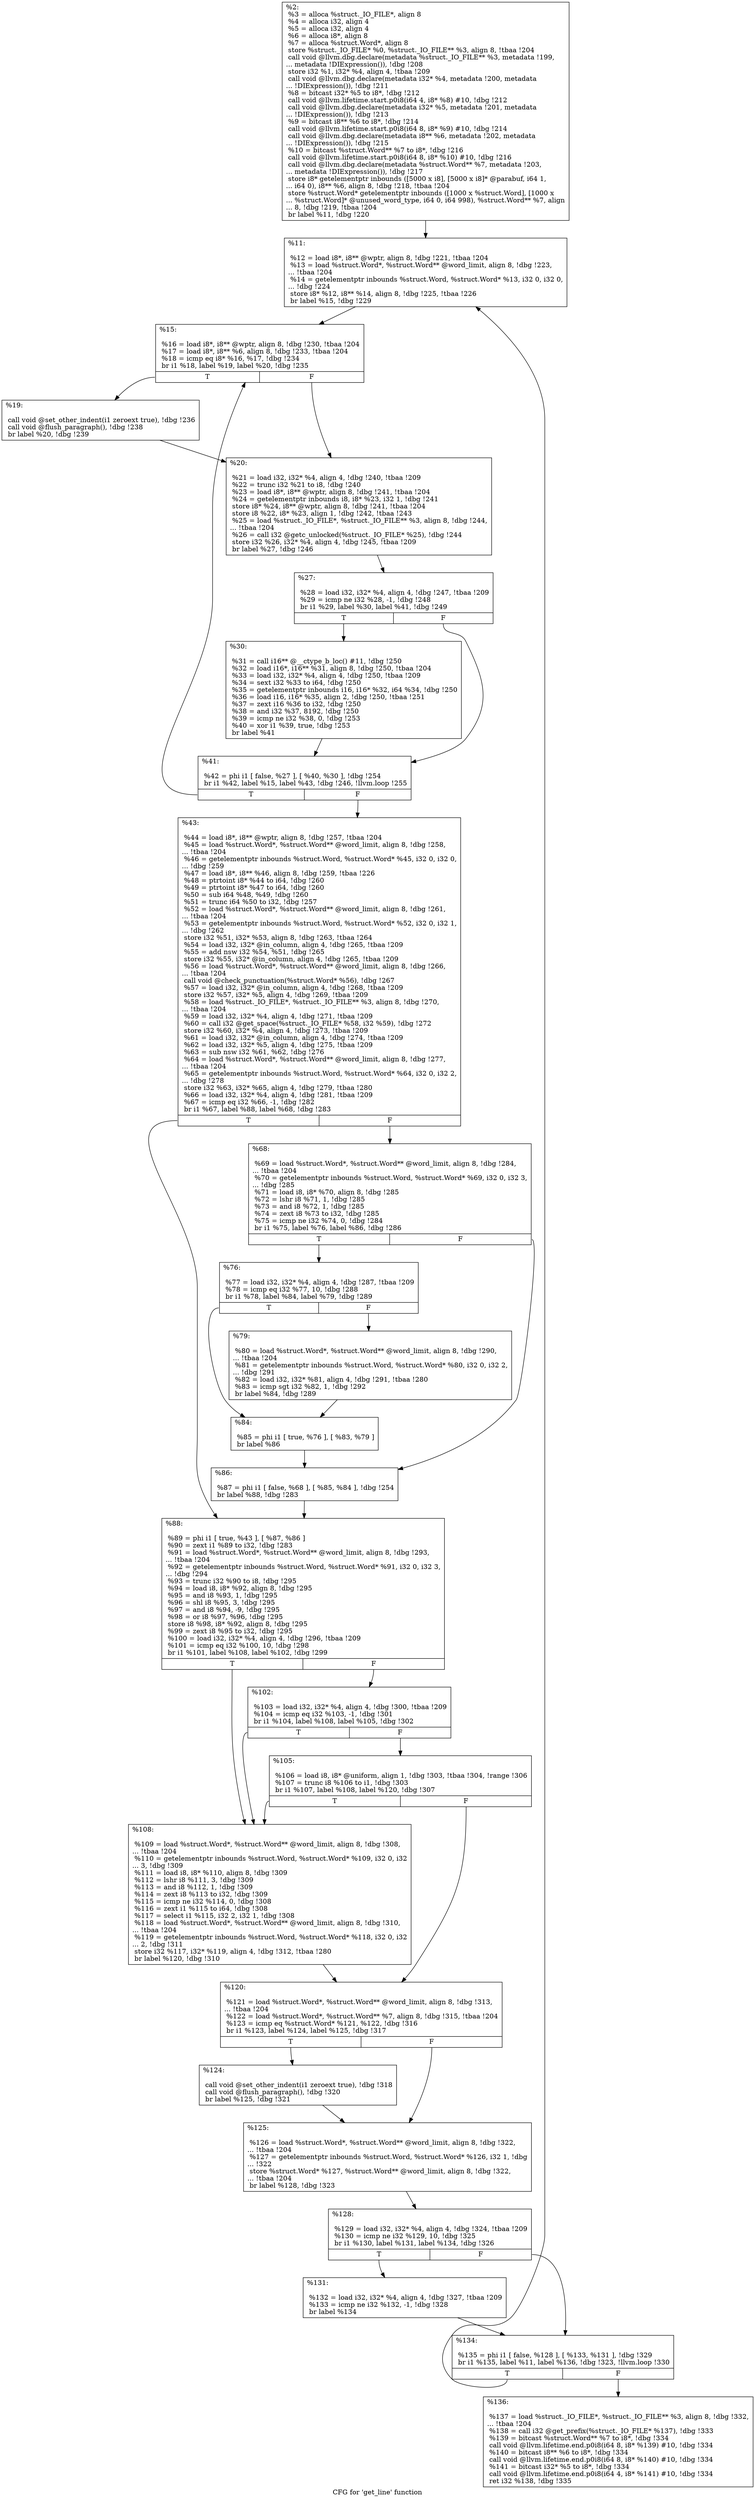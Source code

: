 digraph "CFG for 'get_line' function" {
	label="CFG for 'get_line' function";

	Node0xc62340 [shape=record,label="{%2:\l  %3 = alloca %struct._IO_FILE*, align 8\l  %4 = alloca i32, align 4\l  %5 = alloca i32, align 4\l  %6 = alloca i8*, align 8\l  %7 = alloca %struct.Word*, align 8\l  store %struct._IO_FILE* %0, %struct._IO_FILE** %3, align 8, !tbaa !204\l  call void @llvm.dbg.declare(metadata %struct._IO_FILE** %3, metadata !199,\l... metadata !DIExpression()), !dbg !208\l  store i32 %1, i32* %4, align 4, !tbaa !209\l  call void @llvm.dbg.declare(metadata i32* %4, metadata !200, metadata\l... !DIExpression()), !dbg !211\l  %8 = bitcast i32* %5 to i8*, !dbg !212\l  call void @llvm.lifetime.start.p0i8(i64 4, i8* %8) #10, !dbg !212\l  call void @llvm.dbg.declare(metadata i32* %5, metadata !201, metadata\l... !DIExpression()), !dbg !213\l  %9 = bitcast i8** %6 to i8*, !dbg !214\l  call void @llvm.lifetime.start.p0i8(i64 8, i8* %9) #10, !dbg !214\l  call void @llvm.dbg.declare(metadata i8** %6, metadata !202, metadata\l... !DIExpression()), !dbg !215\l  %10 = bitcast %struct.Word** %7 to i8*, !dbg !216\l  call void @llvm.lifetime.start.p0i8(i64 8, i8* %10) #10, !dbg !216\l  call void @llvm.dbg.declare(metadata %struct.Word** %7, metadata !203,\l... metadata !DIExpression()), !dbg !217\l  store i8* getelementptr inbounds ([5000 x i8], [5000 x i8]* @parabuf, i64 1,\l... i64 0), i8** %6, align 8, !dbg !218, !tbaa !204\l  store %struct.Word* getelementptr inbounds ([1000 x %struct.Word], [1000 x\l... %struct.Word]* @unused_word_type, i64 0, i64 998), %struct.Word** %7, align\l... 8, !dbg !219, !tbaa !204\l  br label %11, !dbg !220\l}"];
	Node0xc62340 -> Node0xc46980;
	Node0xc46980 [shape=record,label="{%11:\l\l  %12 = load i8*, i8** @wptr, align 8, !dbg !221, !tbaa !204\l  %13 = load %struct.Word*, %struct.Word** @word_limit, align 8, !dbg !223,\l... !tbaa !204\l  %14 = getelementptr inbounds %struct.Word, %struct.Word* %13, i32 0, i32 0,\l... !dbg !224\l  store i8* %12, i8** %14, align 8, !dbg !225, !tbaa !226\l  br label %15, !dbg !229\l}"];
	Node0xc46980 -> Node0xc469d0;
	Node0xc469d0 [shape=record,label="{%15:\l\l  %16 = load i8*, i8** @wptr, align 8, !dbg !230, !tbaa !204\l  %17 = load i8*, i8** %6, align 8, !dbg !233, !tbaa !204\l  %18 = icmp eq i8* %16, %17, !dbg !234\l  br i1 %18, label %19, label %20, !dbg !235\l|{<s0>T|<s1>F}}"];
	Node0xc469d0:s0 -> Node0xc46a20;
	Node0xc469d0:s1 -> Node0xc46a70;
	Node0xc46a20 [shape=record,label="{%19:\l\l  call void @set_other_indent(i1 zeroext true), !dbg !236\l  call void @flush_paragraph(), !dbg !238\l  br label %20, !dbg !239\l}"];
	Node0xc46a20 -> Node0xc46a70;
	Node0xc46a70 [shape=record,label="{%20:\l\l  %21 = load i32, i32* %4, align 4, !dbg !240, !tbaa !209\l  %22 = trunc i32 %21 to i8, !dbg !240\l  %23 = load i8*, i8** @wptr, align 8, !dbg !241, !tbaa !204\l  %24 = getelementptr inbounds i8, i8* %23, i32 1, !dbg !241\l  store i8* %24, i8** @wptr, align 8, !dbg !241, !tbaa !204\l  store i8 %22, i8* %23, align 1, !dbg !242, !tbaa !243\l  %25 = load %struct._IO_FILE*, %struct._IO_FILE** %3, align 8, !dbg !244,\l... !tbaa !204\l  %26 = call i32 @getc_unlocked(%struct._IO_FILE* %25), !dbg !244\l  store i32 %26, i32* %4, align 4, !dbg !245, !tbaa !209\l  br label %27, !dbg !246\l}"];
	Node0xc46a70 -> Node0xc46ac0;
	Node0xc46ac0 [shape=record,label="{%27:\l\l  %28 = load i32, i32* %4, align 4, !dbg !247, !tbaa !209\l  %29 = icmp ne i32 %28, -1, !dbg !248\l  br i1 %29, label %30, label %41, !dbg !249\l|{<s0>T|<s1>F}}"];
	Node0xc46ac0:s0 -> Node0xc46b10;
	Node0xc46ac0:s1 -> Node0xc46b60;
	Node0xc46b10 [shape=record,label="{%30:\l\l  %31 = call i16** @__ctype_b_loc() #11, !dbg !250\l  %32 = load i16*, i16** %31, align 8, !dbg !250, !tbaa !204\l  %33 = load i32, i32* %4, align 4, !dbg !250, !tbaa !209\l  %34 = sext i32 %33 to i64, !dbg !250\l  %35 = getelementptr inbounds i16, i16* %32, i64 %34, !dbg !250\l  %36 = load i16, i16* %35, align 2, !dbg !250, !tbaa !251\l  %37 = zext i16 %36 to i32, !dbg !250\l  %38 = and i32 %37, 8192, !dbg !250\l  %39 = icmp ne i32 %38, 0, !dbg !253\l  %40 = xor i1 %39, true, !dbg !253\l  br label %41\l}"];
	Node0xc46b10 -> Node0xc46b60;
	Node0xc46b60 [shape=record,label="{%41:\l\l  %42 = phi i1 [ false, %27 ], [ %40, %30 ], !dbg !254\l  br i1 %42, label %15, label %43, !dbg !246, !llvm.loop !255\l|{<s0>T|<s1>F}}"];
	Node0xc46b60:s0 -> Node0xc469d0;
	Node0xc46b60:s1 -> Node0xc46bb0;
	Node0xc46bb0 [shape=record,label="{%43:\l\l  %44 = load i8*, i8** @wptr, align 8, !dbg !257, !tbaa !204\l  %45 = load %struct.Word*, %struct.Word** @word_limit, align 8, !dbg !258,\l... !tbaa !204\l  %46 = getelementptr inbounds %struct.Word, %struct.Word* %45, i32 0, i32 0,\l... !dbg !259\l  %47 = load i8*, i8** %46, align 8, !dbg !259, !tbaa !226\l  %48 = ptrtoint i8* %44 to i64, !dbg !260\l  %49 = ptrtoint i8* %47 to i64, !dbg !260\l  %50 = sub i64 %48, %49, !dbg !260\l  %51 = trunc i64 %50 to i32, !dbg !257\l  %52 = load %struct.Word*, %struct.Word** @word_limit, align 8, !dbg !261,\l... !tbaa !204\l  %53 = getelementptr inbounds %struct.Word, %struct.Word* %52, i32 0, i32 1,\l... !dbg !262\l  store i32 %51, i32* %53, align 8, !dbg !263, !tbaa !264\l  %54 = load i32, i32* @in_column, align 4, !dbg !265, !tbaa !209\l  %55 = add nsw i32 %54, %51, !dbg !265\l  store i32 %55, i32* @in_column, align 4, !dbg !265, !tbaa !209\l  %56 = load %struct.Word*, %struct.Word** @word_limit, align 8, !dbg !266,\l... !tbaa !204\l  call void @check_punctuation(%struct.Word* %56), !dbg !267\l  %57 = load i32, i32* @in_column, align 4, !dbg !268, !tbaa !209\l  store i32 %57, i32* %5, align 4, !dbg !269, !tbaa !209\l  %58 = load %struct._IO_FILE*, %struct._IO_FILE** %3, align 8, !dbg !270,\l... !tbaa !204\l  %59 = load i32, i32* %4, align 4, !dbg !271, !tbaa !209\l  %60 = call i32 @get_space(%struct._IO_FILE* %58, i32 %59), !dbg !272\l  store i32 %60, i32* %4, align 4, !dbg !273, !tbaa !209\l  %61 = load i32, i32* @in_column, align 4, !dbg !274, !tbaa !209\l  %62 = load i32, i32* %5, align 4, !dbg !275, !tbaa !209\l  %63 = sub nsw i32 %61, %62, !dbg !276\l  %64 = load %struct.Word*, %struct.Word** @word_limit, align 8, !dbg !277,\l... !tbaa !204\l  %65 = getelementptr inbounds %struct.Word, %struct.Word* %64, i32 0, i32 2,\l... !dbg !278\l  store i32 %63, i32* %65, align 4, !dbg !279, !tbaa !280\l  %66 = load i32, i32* %4, align 4, !dbg !281, !tbaa !209\l  %67 = icmp eq i32 %66, -1, !dbg !282\l  br i1 %67, label %88, label %68, !dbg !283\l|{<s0>T|<s1>F}}"];
	Node0xc46bb0:s0 -> Node0xc46d90;
	Node0xc46bb0:s1 -> Node0xc46c00;
	Node0xc46c00 [shape=record,label="{%68:\l\l  %69 = load %struct.Word*, %struct.Word** @word_limit, align 8, !dbg !284,\l... !tbaa !204\l  %70 = getelementptr inbounds %struct.Word, %struct.Word* %69, i32 0, i32 3,\l... !dbg !285\l  %71 = load i8, i8* %70, align 8, !dbg !285\l  %72 = lshr i8 %71, 1, !dbg !285\l  %73 = and i8 %72, 1, !dbg !285\l  %74 = zext i8 %73 to i32, !dbg !285\l  %75 = icmp ne i32 %74, 0, !dbg !284\l  br i1 %75, label %76, label %86, !dbg !286\l|{<s0>T|<s1>F}}"];
	Node0xc46c00:s0 -> Node0xc46c50;
	Node0xc46c00:s1 -> Node0xc46d40;
	Node0xc46c50 [shape=record,label="{%76:\l\l  %77 = load i32, i32* %4, align 4, !dbg !287, !tbaa !209\l  %78 = icmp eq i32 %77, 10, !dbg !288\l  br i1 %78, label %84, label %79, !dbg !289\l|{<s0>T|<s1>F}}"];
	Node0xc46c50:s0 -> Node0xc46cf0;
	Node0xc46c50:s1 -> Node0xc46ca0;
	Node0xc46ca0 [shape=record,label="{%79:\l\l  %80 = load %struct.Word*, %struct.Word** @word_limit, align 8, !dbg !290,\l... !tbaa !204\l  %81 = getelementptr inbounds %struct.Word, %struct.Word* %80, i32 0, i32 2,\l... !dbg !291\l  %82 = load i32, i32* %81, align 4, !dbg !291, !tbaa !280\l  %83 = icmp sgt i32 %82, 1, !dbg !292\l  br label %84, !dbg !289\l}"];
	Node0xc46ca0 -> Node0xc46cf0;
	Node0xc46cf0 [shape=record,label="{%84:\l\l  %85 = phi i1 [ true, %76 ], [ %83, %79 ]\l  br label %86\l}"];
	Node0xc46cf0 -> Node0xc46d40;
	Node0xc46d40 [shape=record,label="{%86:\l\l  %87 = phi i1 [ false, %68 ], [ %85, %84 ], !dbg !254\l  br label %88, !dbg !283\l}"];
	Node0xc46d40 -> Node0xc46d90;
	Node0xc46d90 [shape=record,label="{%88:\l\l  %89 = phi i1 [ true, %43 ], [ %87, %86 ]\l  %90 = zext i1 %89 to i32, !dbg !283\l  %91 = load %struct.Word*, %struct.Word** @word_limit, align 8, !dbg !293,\l... !tbaa !204\l  %92 = getelementptr inbounds %struct.Word, %struct.Word* %91, i32 0, i32 3,\l... !dbg !294\l  %93 = trunc i32 %90 to i8, !dbg !295\l  %94 = load i8, i8* %92, align 8, !dbg !295\l  %95 = and i8 %93, 1, !dbg !295\l  %96 = shl i8 %95, 3, !dbg !295\l  %97 = and i8 %94, -9, !dbg !295\l  %98 = or i8 %97, %96, !dbg !295\l  store i8 %98, i8* %92, align 8, !dbg !295\l  %99 = zext i8 %95 to i32, !dbg !295\l  %100 = load i32, i32* %4, align 4, !dbg !296, !tbaa !209\l  %101 = icmp eq i32 %100, 10, !dbg !298\l  br i1 %101, label %108, label %102, !dbg !299\l|{<s0>T|<s1>F}}"];
	Node0xc46d90:s0 -> Node0xc46e80;
	Node0xc46d90:s1 -> Node0xc46de0;
	Node0xc46de0 [shape=record,label="{%102:\l\l  %103 = load i32, i32* %4, align 4, !dbg !300, !tbaa !209\l  %104 = icmp eq i32 %103, -1, !dbg !301\l  br i1 %104, label %108, label %105, !dbg !302\l|{<s0>T|<s1>F}}"];
	Node0xc46de0:s0 -> Node0xc46e80;
	Node0xc46de0:s1 -> Node0xc46e30;
	Node0xc46e30 [shape=record,label="{%105:\l\l  %106 = load i8, i8* @uniform, align 1, !dbg !303, !tbaa !304, !range !306\l  %107 = trunc i8 %106 to i1, !dbg !303\l  br i1 %107, label %108, label %120, !dbg !307\l|{<s0>T|<s1>F}}"];
	Node0xc46e30:s0 -> Node0xc46e80;
	Node0xc46e30:s1 -> Node0xc46ed0;
	Node0xc46e80 [shape=record,label="{%108:\l\l  %109 = load %struct.Word*, %struct.Word** @word_limit, align 8, !dbg !308,\l... !tbaa !204\l  %110 = getelementptr inbounds %struct.Word, %struct.Word* %109, i32 0, i32\l... 3, !dbg !309\l  %111 = load i8, i8* %110, align 8, !dbg !309\l  %112 = lshr i8 %111, 3, !dbg !309\l  %113 = and i8 %112, 1, !dbg !309\l  %114 = zext i8 %113 to i32, !dbg !309\l  %115 = icmp ne i32 %114, 0, !dbg !308\l  %116 = zext i1 %115 to i64, !dbg !308\l  %117 = select i1 %115, i32 2, i32 1, !dbg !308\l  %118 = load %struct.Word*, %struct.Word** @word_limit, align 8, !dbg !310,\l... !tbaa !204\l  %119 = getelementptr inbounds %struct.Word, %struct.Word* %118, i32 0, i32\l... 2, !dbg !311\l  store i32 %117, i32* %119, align 4, !dbg !312, !tbaa !280\l  br label %120, !dbg !310\l}"];
	Node0xc46e80 -> Node0xc46ed0;
	Node0xc46ed0 [shape=record,label="{%120:\l\l  %121 = load %struct.Word*, %struct.Word** @word_limit, align 8, !dbg !313,\l... !tbaa !204\l  %122 = load %struct.Word*, %struct.Word** %7, align 8, !dbg !315, !tbaa !204\l  %123 = icmp eq %struct.Word* %121, %122, !dbg !316\l  br i1 %123, label %124, label %125, !dbg !317\l|{<s0>T|<s1>F}}"];
	Node0xc46ed0:s0 -> Node0xc46f20;
	Node0xc46ed0:s1 -> Node0xc46f70;
	Node0xc46f20 [shape=record,label="{%124:\l\l  call void @set_other_indent(i1 zeroext true), !dbg !318\l  call void @flush_paragraph(), !dbg !320\l  br label %125, !dbg !321\l}"];
	Node0xc46f20 -> Node0xc46f70;
	Node0xc46f70 [shape=record,label="{%125:\l\l  %126 = load %struct.Word*, %struct.Word** @word_limit, align 8, !dbg !322,\l... !tbaa !204\l  %127 = getelementptr inbounds %struct.Word, %struct.Word* %126, i32 1, !dbg\l... !322\l  store %struct.Word* %127, %struct.Word** @word_limit, align 8, !dbg !322,\l... !tbaa !204\l  br label %128, !dbg !323\l}"];
	Node0xc46f70 -> Node0xc46fc0;
	Node0xc46fc0 [shape=record,label="{%128:\l\l  %129 = load i32, i32* %4, align 4, !dbg !324, !tbaa !209\l  %130 = icmp ne i32 %129, 10, !dbg !325\l  br i1 %130, label %131, label %134, !dbg !326\l|{<s0>T|<s1>F}}"];
	Node0xc46fc0:s0 -> Node0xc47010;
	Node0xc46fc0:s1 -> Node0xc47060;
	Node0xc47010 [shape=record,label="{%131:\l\l  %132 = load i32, i32* %4, align 4, !dbg !327, !tbaa !209\l  %133 = icmp ne i32 %132, -1, !dbg !328\l  br label %134\l}"];
	Node0xc47010 -> Node0xc47060;
	Node0xc47060 [shape=record,label="{%134:\l\l  %135 = phi i1 [ false, %128 ], [ %133, %131 ], !dbg !329\l  br i1 %135, label %11, label %136, !dbg !323, !llvm.loop !330\l|{<s0>T|<s1>F}}"];
	Node0xc47060:s0 -> Node0xc46980;
	Node0xc47060:s1 -> Node0xc470b0;
	Node0xc470b0 [shape=record,label="{%136:\l\l  %137 = load %struct._IO_FILE*, %struct._IO_FILE** %3, align 8, !dbg !332,\l... !tbaa !204\l  %138 = call i32 @get_prefix(%struct._IO_FILE* %137), !dbg !333\l  %139 = bitcast %struct.Word** %7 to i8*, !dbg !334\l  call void @llvm.lifetime.end.p0i8(i64 8, i8* %139) #10, !dbg !334\l  %140 = bitcast i8** %6 to i8*, !dbg !334\l  call void @llvm.lifetime.end.p0i8(i64 8, i8* %140) #10, !dbg !334\l  %141 = bitcast i32* %5 to i8*, !dbg !334\l  call void @llvm.lifetime.end.p0i8(i64 4, i8* %141) #10, !dbg !334\l  ret i32 %138, !dbg !335\l}"];
}
